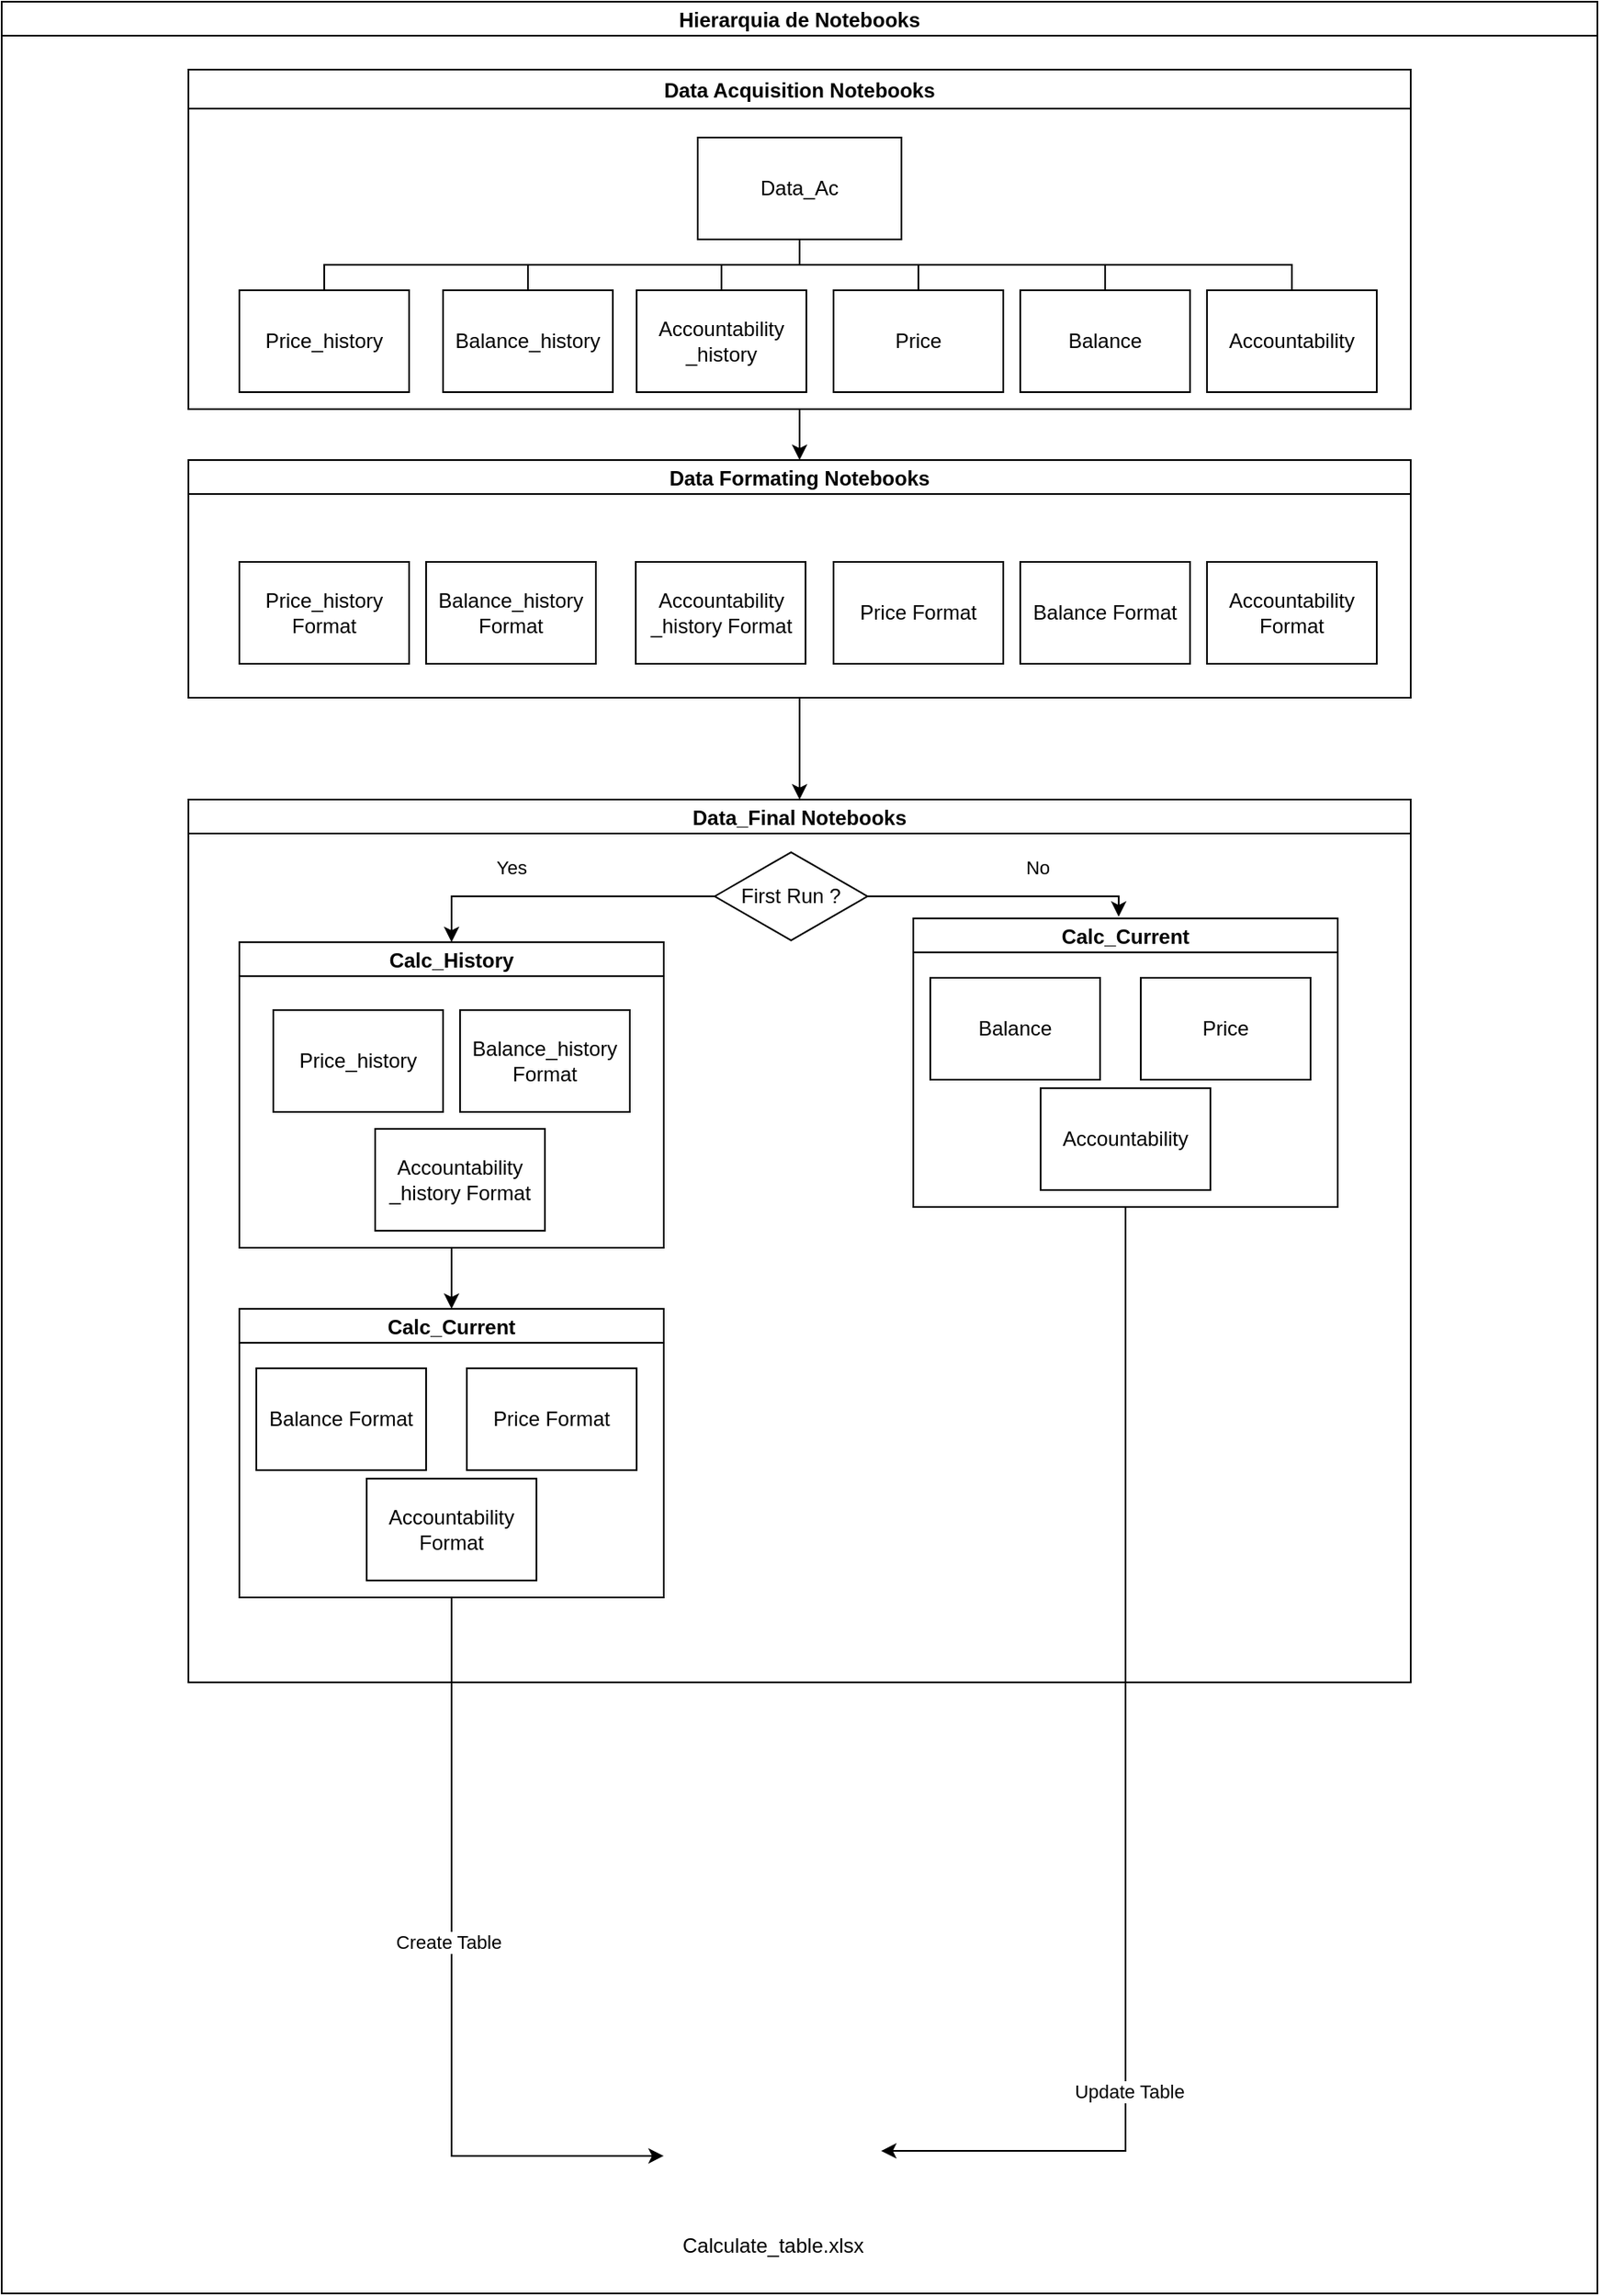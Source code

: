 <mxfile version="21.6.1" type="github">
  <diagram id="prtHgNgQTEPvFCAcTncT" name="Page-1">
    <mxGraphModel dx="1360" dy="811" grid="1" gridSize="10" guides="1" tooltips="1" connect="1" arrows="1" fold="1" page="1" pageScale="1" pageWidth="827" pageHeight="1169" math="0" shadow="0">
      <root>
        <mxCell id="0" />
        <mxCell id="1" parent="0" />
        <mxCell id="3Z4cpMTlICbvrC6FYX22-12" value="Hierarquia de Notebooks" style="swimlane;startSize=20;horizontal=1;containerType=tree;newEdgeStyle={&quot;edgeStyle&quot;:&quot;elbowEdgeStyle&quot;,&quot;startArrow&quot;:&quot;none&quot;,&quot;endArrow&quot;:&quot;none&quot;};" vertex="1" parent="1">
          <mxGeometry x="40" y="20" width="940" height="1350" as="geometry" />
        </mxCell>
        <mxCell id="3Z4cpMTlICbvrC6FYX22-38" style="edgeStyle=orthogonalEdgeStyle;rounded=0;orthogonalLoop=1;jettySize=auto;html=1;entryX=0.5;entryY=0;entryDx=0;entryDy=0;" edge="1" parent="3Z4cpMTlICbvrC6FYX22-12" source="3Z4cpMTlICbvrC6FYX22-18" target="3Z4cpMTlICbvrC6FYX22-21">
          <mxGeometry relative="1" as="geometry" />
        </mxCell>
        <mxCell id="3Z4cpMTlICbvrC6FYX22-18" value="Data Acquisition Notebooks" style="swimlane;" vertex="1" parent="3Z4cpMTlICbvrC6FYX22-12">
          <mxGeometry x="110" y="40" width="720" height="200" as="geometry" />
        </mxCell>
        <mxCell id="3Z4cpMTlICbvrC6FYX22-17" value="Accountability" style="whiteSpace=wrap;html=1;align=center;verticalAlign=middle;treeFolding=1;treeMoving=1;newEdgeStyle={&quot;edgeStyle&quot;:&quot;elbowEdgeStyle&quot;,&quot;startArrow&quot;:&quot;none&quot;,&quot;endArrow&quot;:&quot;none&quot;};" vertex="1" parent="3Z4cpMTlICbvrC6FYX22-18">
          <mxGeometry x="600" y="130" width="100" height="60" as="geometry" />
        </mxCell>
        <UserObject label="Data_Ac" treeRoot="1" id="3Z4cpMTlICbvrC6FYX22-15">
          <mxCell style="whiteSpace=wrap;html=1;align=center;treeFolding=1;treeMoving=1;newEdgeStyle={&quot;edgeStyle&quot;:&quot;elbowEdgeStyle&quot;,&quot;startArrow&quot;:&quot;none&quot;,&quot;endArrow&quot;:&quot;none&quot;};" vertex="1" parent="3Z4cpMTlICbvrC6FYX22-18">
            <mxGeometry x="300" y="40" width="120" height="60" as="geometry" />
          </mxCell>
        </UserObject>
        <mxCell id="3Z4cpMTlICbvrC6FYX22-14" value="" style="edgeStyle=elbowEdgeStyle;elbow=vertical;sourcePerimeterSpacing=0;targetPerimeterSpacing=0;startArrow=none;endArrow=none;rounded=0;curved=0;" edge="1" parent="3Z4cpMTlICbvrC6FYX22-18" source="3Z4cpMTlICbvrC6FYX22-15" target="3Z4cpMTlICbvrC6FYX22-17">
          <mxGeometry relative="1" as="geometry" />
        </mxCell>
        <mxCell id="3Z4cpMTlICbvrC6FYX22-16" value="Price_history" style="whiteSpace=wrap;html=1;align=center;verticalAlign=middle;treeFolding=1;treeMoving=1;newEdgeStyle={&quot;edgeStyle&quot;:&quot;elbowEdgeStyle&quot;,&quot;startArrow&quot;:&quot;none&quot;,&quot;endArrow&quot;:&quot;none&quot;};" vertex="1" parent="3Z4cpMTlICbvrC6FYX22-18">
          <mxGeometry x="30" y="130" width="100" height="60" as="geometry" />
        </mxCell>
        <mxCell id="3Z4cpMTlICbvrC6FYX22-13" value="" style="edgeStyle=elbowEdgeStyle;elbow=vertical;sourcePerimeterSpacing=0;targetPerimeterSpacing=0;startArrow=none;endArrow=none;rounded=0;curved=0;" edge="1" parent="3Z4cpMTlICbvrC6FYX22-18" source="3Z4cpMTlICbvrC6FYX22-15" target="3Z4cpMTlICbvrC6FYX22-16">
          <mxGeometry relative="1" as="geometry" />
        </mxCell>
        <mxCell id="3Z4cpMTlICbvrC6FYX22-19" value="Balance_history" style="whiteSpace=wrap;html=1;align=center;verticalAlign=middle;treeFolding=1;treeMoving=1;newEdgeStyle={&quot;edgeStyle&quot;:&quot;elbowEdgeStyle&quot;,&quot;startArrow&quot;:&quot;none&quot;,&quot;endArrow&quot;:&quot;none&quot;};" vertex="1" parent="3Z4cpMTlICbvrC6FYX22-18">
          <mxGeometry x="150" y="130" width="100" height="60" as="geometry" />
        </mxCell>
        <mxCell id="3Z4cpMTlICbvrC6FYX22-20" value="" style="edgeStyle=elbowEdgeStyle;elbow=vertical;sourcePerimeterSpacing=0;targetPerimeterSpacing=0;startArrow=none;endArrow=none;rounded=0;curved=0;entryX=0.5;entryY=0;entryDx=0;entryDy=0;exitX=0.5;exitY=1;exitDx=0;exitDy=0;" edge="1" parent="3Z4cpMTlICbvrC6FYX22-18" source="3Z4cpMTlICbvrC6FYX22-15" target="3Z4cpMTlICbvrC6FYX22-19">
          <mxGeometry relative="1" as="geometry">
            <mxPoint x="290" y="100" as="sourcePoint" />
            <mxPoint x="20" y="140" as="targetPoint" />
          </mxGeometry>
        </mxCell>
        <mxCell id="3Z4cpMTlICbvrC6FYX22-28" value="Accountability&lt;br&gt;_history" style="whiteSpace=wrap;html=1;align=center;verticalAlign=middle;treeFolding=1;treeMoving=1;newEdgeStyle={&quot;edgeStyle&quot;:&quot;elbowEdgeStyle&quot;,&quot;startArrow&quot;:&quot;none&quot;,&quot;endArrow&quot;:&quot;none&quot;};" vertex="1" parent="3Z4cpMTlICbvrC6FYX22-18">
          <mxGeometry x="264" y="130" width="100" height="60" as="geometry" />
        </mxCell>
        <mxCell id="3Z4cpMTlICbvrC6FYX22-31" value="Balance" style="whiteSpace=wrap;html=1;align=center;verticalAlign=middle;treeFolding=1;treeMoving=1;newEdgeStyle={&quot;edgeStyle&quot;:&quot;elbowEdgeStyle&quot;,&quot;startArrow&quot;:&quot;none&quot;,&quot;endArrow&quot;:&quot;none&quot;};" vertex="1" parent="3Z4cpMTlICbvrC6FYX22-18">
          <mxGeometry x="490" y="130" width="100" height="60" as="geometry" />
        </mxCell>
        <mxCell id="3Z4cpMTlICbvrC6FYX22-32" value="Price" style="whiteSpace=wrap;html=1;align=center;verticalAlign=middle;treeFolding=1;treeMoving=1;newEdgeStyle={&quot;edgeStyle&quot;:&quot;elbowEdgeStyle&quot;,&quot;startArrow&quot;:&quot;none&quot;,&quot;endArrow&quot;:&quot;none&quot;};" vertex="1" parent="3Z4cpMTlICbvrC6FYX22-18">
          <mxGeometry x="380" y="130" width="100" height="60" as="geometry" />
        </mxCell>
        <mxCell id="3Z4cpMTlICbvrC6FYX22-56" value="" style="edgeStyle=elbowEdgeStyle;elbow=vertical;sourcePerimeterSpacing=0;targetPerimeterSpacing=0;startArrow=none;endArrow=none;rounded=0;curved=0;entryX=0.5;entryY=0;entryDx=0;entryDy=0;exitX=0.5;exitY=1;exitDx=0;exitDy=0;" edge="1" parent="3Z4cpMTlICbvrC6FYX22-18" source="3Z4cpMTlICbvrC6FYX22-15" target="3Z4cpMTlICbvrC6FYX22-28">
          <mxGeometry relative="1" as="geometry">
            <mxPoint x="370" y="110" as="sourcePoint" />
            <mxPoint x="210" y="140" as="targetPoint" />
          </mxGeometry>
        </mxCell>
        <mxCell id="3Z4cpMTlICbvrC6FYX22-57" value="" style="edgeStyle=elbowEdgeStyle;elbow=vertical;sourcePerimeterSpacing=0;targetPerimeterSpacing=0;startArrow=none;endArrow=none;rounded=0;curved=0;entryX=0.5;entryY=0;entryDx=0;entryDy=0;" edge="1" parent="3Z4cpMTlICbvrC6FYX22-18" target="3Z4cpMTlICbvrC6FYX22-32">
          <mxGeometry relative="1" as="geometry">
            <mxPoint x="360" y="100" as="sourcePoint" />
            <mxPoint x="324" y="140" as="targetPoint" />
          </mxGeometry>
        </mxCell>
        <mxCell id="3Z4cpMTlICbvrC6FYX22-58" value="" style="edgeStyle=elbowEdgeStyle;elbow=vertical;sourcePerimeterSpacing=0;targetPerimeterSpacing=0;startArrow=none;endArrow=none;rounded=0;curved=0;entryX=0.5;entryY=0;entryDx=0;entryDy=0;exitX=0.5;exitY=1;exitDx=0;exitDy=0;" edge="1" parent="3Z4cpMTlICbvrC6FYX22-18" source="3Z4cpMTlICbvrC6FYX22-15" target="3Z4cpMTlICbvrC6FYX22-31">
          <mxGeometry relative="1" as="geometry">
            <mxPoint x="380" y="120" as="sourcePoint" />
            <mxPoint x="334" y="150" as="targetPoint" />
          </mxGeometry>
        </mxCell>
        <mxCell id="3Z4cpMTlICbvrC6FYX22-39" style="edgeStyle=orthogonalEdgeStyle;rounded=0;orthogonalLoop=1;jettySize=auto;html=1;" edge="1" parent="3Z4cpMTlICbvrC6FYX22-12" source="3Z4cpMTlICbvrC6FYX22-21">
          <mxGeometry relative="1" as="geometry">
            <mxPoint x="470" y="470" as="targetPoint" />
          </mxGeometry>
        </mxCell>
        <mxCell id="3Z4cpMTlICbvrC6FYX22-21" value="Data Formating Notebooks" style="swimlane;startSize=20;" vertex="1" parent="3Z4cpMTlICbvrC6FYX22-12">
          <mxGeometry x="110" y="270" width="720" height="140" as="geometry" />
        </mxCell>
        <mxCell id="3Z4cpMTlICbvrC6FYX22-25" value="Price_history&lt;br&gt;Format" style="whiteSpace=wrap;html=1;align=center;verticalAlign=middle;treeFolding=1;treeMoving=1;newEdgeStyle={&quot;edgeStyle&quot;:&quot;elbowEdgeStyle&quot;,&quot;startArrow&quot;:&quot;none&quot;,&quot;endArrow&quot;:&quot;none&quot;};" vertex="1" parent="3Z4cpMTlICbvrC6FYX22-21">
          <mxGeometry x="30" y="60" width="100" height="60" as="geometry" />
        </mxCell>
        <mxCell id="3Z4cpMTlICbvrC6FYX22-33" value="Balance_history&lt;br&gt;Format" style="whiteSpace=wrap;html=1;align=center;verticalAlign=middle;treeFolding=1;treeMoving=1;newEdgeStyle={&quot;edgeStyle&quot;:&quot;elbowEdgeStyle&quot;,&quot;startArrow&quot;:&quot;none&quot;,&quot;endArrow&quot;:&quot;none&quot;};" vertex="1" parent="3Z4cpMTlICbvrC6FYX22-21">
          <mxGeometry x="140" y="60" width="100" height="60" as="geometry" />
        </mxCell>
        <mxCell id="3Z4cpMTlICbvrC6FYX22-34" value="Accountability&lt;br&gt;_history Format" style="whiteSpace=wrap;html=1;align=center;verticalAlign=middle;treeFolding=1;treeMoving=1;newEdgeStyle={&quot;edgeStyle&quot;:&quot;elbowEdgeStyle&quot;,&quot;startArrow&quot;:&quot;none&quot;,&quot;endArrow&quot;:&quot;none&quot;};" vertex="1" parent="3Z4cpMTlICbvrC6FYX22-21">
          <mxGeometry x="263.5" y="60" width="100" height="60" as="geometry" />
        </mxCell>
        <mxCell id="3Z4cpMTlICbvrC6FYX22-35" value="Price Format" style="whiteSpace=wrap;html=1;align=center;verticalAlign=middle;treeFolding=1;treeMoving=1;newEdgeStyle={&quot;edgeStyle&quot;:&quot;elbowEdgeStyle&quot;,&quot;startArrow&quot;:&quot;none&quot;,&quot;endArrow&quot;:&quot;none&quot;};" vertex="1" parent="3Z4cpMTlICbvrC6FYX22-21">
          <mxGeometry x="380" y="60" width="100" height="60" as="geometry" />
        </mxCell>
        <mxCell id="3Z4cpMTlICbvrC6FYX22-36" value="Balance Format" style="whiteSpace=wrap;html=1;align=center;verticalAlign=middle;treeFolding=1;treeMoving=1;newEdgeStyle={&quot;edgeStyle&quot;:&quot;elbowEdgeStyle&quot;,&quot;startArrow&quot;:&quot;none&quot;,&quot;endArrow&quot;:&quot;none&quot;};" vertex="1" parent="3Z4cpMTlICbvrC6FYX22-21">
          <mxGeometry x="490" y="60" width="100" height="60" as="geometry" />
        </mxCell>
        <mxCell id="3Z4cpMTlICbvrC6FYX22-37" value="Accountability&lt;br&gt;Format" style="whiteSpace=wrap;html=1;align=center;verticalAlign=middle;treeFolding=1;treeMoving=1;newEdgeStyle={&quot;edgeStyle&quot;:&quot;elbowEdgeStyle&quot;,&quot;startArrow&quot;:&quot;none&quot;,&quot;endArrow&quot;:&quot;none&quot;};" vertex="1" parent="3Z4cpMTlICbvrC6FYX22-21">
          <mxGeometry x="600" y="60" width="100" height="60" as="geometry" />
        </mxCell>
        <mxCell id="3Z4cpMTlICbvrC6FYX22-40" value="Data_Final Notebooks" style="swimlane;startSize=20;" vertex="1" parent="3Z4cpMTlICbvrC6FYX22-12">
          <mxGeometry x="110" y="470" width="720" height="520" as="geometry" />
        </mxCell>
        <mxCell id="3Z4cpMTlICbvrC6FYX22-84" value="" style="edgeStyle=orthogonalEdgeStyle;rounded=0;orthogonalLoop=1;jettySize=auto;html=1;entryX=0.5;entryY=0;entryDx=0;entryDy=0;" edge="1" parent="3Z4cpMTlICbvrC6FYX22-40" source="3Z4cpMTlICbvrC6FYX22-47" target="3Z4cpMTlICbvrC6FYX22-66">
          <mxGeometry relative="1" as="geometry" />
        </mxCell>
        <mxCell id="3Z4cpMTlICbvrC6FYX22-47" value="Calc_History" style="swimlane;startSize=20;" vertex="1" parent="3Z4cpMTlICbvrC6FYX22-40">
          <mxGeometry x="30" y="84" width="250" height="180" as="geometry" />
        </mxCell>
        <mxCell id="3Z4cpMTlICbvrC6FYX22-48" value="Price_history" style="whiteSpace=wrap;html=1;align=center;verticalAlign=middle;treeFolding=1;treeMoving=1;newEdgeStyle={&quot;edgeStyle&quot;:&quot;elbowEdgeStyle&quot;,&quot;startArrow&quot;:&quot;none&quot;,&quot;endArrow&quot;:&quot;none&quot;};" vertex="1" parent="3Z4cpMTlICbvrC6FYX22-47">
          <mxGeometry x="20" y="40" width="100" height="60" as="geometry" />
        </mxCell>
        <mxCell id="3Z4cpMTlICbvrC6FYX22-49" value="Balance_history&lt;br&gt;Format" style="whiteSpace=wrap;html=1;align=center;verticalAlign=middle;treeFolding=1;treeMoving=1;newEdgeStyle={&quot;edgeStyle&quot;:&quot;elbowEdgeStyle&quot;,&quot;startArrow&quot;:&quot;none&quot;,&quot;endArrow&quot;:&quot;none&quot;};" vertex="1" parent="3Z4cpMTlICbvrC6FYX22-47">
          <mxGeometry x="130" y="40" width="100" height="60" as="geometry" />
        </mxCell>
        <mxCell id="3Z4cpMTlICbvrC6FYX22-50" value="Accountability&lt;br&gt;_history Format" style="whiteSpace=wrap;html=1;align=center;verticalAlign=middle;treeFolding=1;treeMoving=1;newEdgeStyle={&quot;edgeStyle&quot;:&quot;elbowEdgeStyle&quot;,&quot;startArrow&quot;:&quot;none&quot;,&quot;endArrow&quot;:&quot;none&quot;};" vertex="1" parent="3Z4cpMTlICbvrC6FYX22-47">
          <mxGeometry x="80" y="110" width="100" height="60" as="geometry" />
        </mxCell>
        <mxCell id="3Z4cpMTlICbvrC6FYX22-66" value="Calc_Current" style="swimlane;startSize=20;" vertex="1" parent="3Z4cpMTlICbvrC6FYX22-40">
          <mxGeometry x="30" y="300" width="250" height="170" as="geometry" />
        </mxCell>
        <mxCell id="3Z4cpMTlICbvrC6FYX22-45" value="Balance Format" style="whiteSpace=wrap;html=1;align=center;verticalAlign=middle;treeFolding=1;treeMoving=1;newEdgeStyle={&quot;edgeStyle&quot;:&quot;elbowEdgeStyle&quot;,&quot;startArrow&quot;:&quot;none&quot;,&quot;endArrow&quot;:&quot;none&quot;};" vertex="1" parent="3Z4cpMTlICbvrC6FYX22-66">
          <mxGeometry x="10" y="35" width="100" height="60" as="geometry" />
        </mxCell>
        <mxCell id="3Z4cpMTlICbvrC6FYX22-44" value="Price Format" style="whiteSpace=wrap;html=1;align=center;verticalAlign=middle;treeFolding=1;treeMoving=1;newEdgeStyle={&quot;edgeStyle&quot;:&quot;elbowEdgeStyle&quot;,&quot;startArrow&quot;:&quot;none&quot;,&quot;endArrow&quot;:&quot;none&quot;};" vertex="1" parent="3Z4cpMTlICbvrC6FYX22-66">
          <mxGeometry x="134" y="35" width="100" height="60" as="geometry" />
        </mxCell>
        <mxCell id="3Z4cpMTlICbvrC6FYX22-46" value="Accountability&lt;br&gt;Format" style="whiteSpace=wrap;html=1;align=center;verticalAlign=middle;treeFolding=1;treeMoving=1;newEdgeStyle={&quot;edgeStyle&quot;:&quot;elbowEdgeStyle&quot;,&quot;startArrow&quot;:&quot;none&quot;,&quot;endArrow&quot;:&quot;none&quot;};" vertex="1" parent="3Z4cpMTlICbvrC6FYX22-66">
          <mxGeometry x="75" y="100" width="100" height="60" as="geometry" />
        </mxCell>
        <mxCell id="3Z4cpMTlICbvrC6FYX22-82" style="edgeStyle=orthogonalEdgeStyle;rounded=0;orthogonalLoop=1;jettySize=auto;html=1;entryX=0.5;entryY=0;entryDx=0;entryDy=0;" edge="1" parent="3Z4cpMTlICbvrC6FYX22-40" source="3Z4cpMTlICbvrC6FYX22-81" target="3Z4cpMTlICbvrC6FYX22-47">
          <mxGeometry relative="1" as="geometry" />
        </mxCell>
        <mxCell id="3Z4cpMTlICbvrC6FYX22-83" value="Yes" style="edgeLabel;html=1;align=center;verticalAlign=middle;resizable=0;points=[];" vertex="1" connectable="0" parent="3Z4cpMTlICbvrC6FYX22-82">
          <mxGeometry x="0.308" y="-2" relative="1" as="geometry">
            <mxPoint x="-1" y="-15" as="offset" />
          </mxGeometry>
        </mxCell>
        <mxCell id="3Z4cpMTlICbvrC6FYX22-90" style="edgeStyle=orthogonalEdgeStyle;rounded=0;orthogonalLoop=1;jettySize=auto;html=1;entryX=0.533;entryY=0.019;entryDx=0;entryDy=0;entryPerimeter=0;" edge="1" parent="3Z4cpMTlICbvrC6FYX22-40" source="3Z4cpMTlICbvrC6FYX22-81">
          <mxGeometry relative="1" as="geometry">
            <mxPoint x="547.97" y="69.026" as="targetPoint" />
            <Array as="points">
              <mxPoint x="548" y="57" />
            </Array>
          </mxGeometry>
        </mxCell>
        <mxCell id="3Z4cpMTlICbvrC6FYX22-91" value="No" style="edgeLabel;html=1;align=center;verticalAlign=middle;resizable=0;points=[];" vertex="1" connectable="0" parent="3Z4cpMTlICbvrC6FYX22-90">
          <mxGeometry x="-0.25" y="1" relative="1" as="geometry">
            <mxPoint x="40" y="-16" as="offset" />
          </mxGeometry>
        </mxCell>
        <mxCell id="3Z4cpMTlICbvrC6FYX22-81" value="First Run ?" style="html=1;whiteSpace=wrap;aspect=fixed;shape=isoRectangle;" vertex="1" parent="3Z4cpMTlICbvrC6FYX22-40">
          <mxGeometry x="310" y="30" width="90" height="54" as="geometry" />
        </mxCell>
        <mxCell id="3Z4cpMTlICbvrC6FYX22-85" value="Calc_Current" style="swimlane;startSize=20;" vertex="1" parent="3Z4cpMTlICbvrC6FYX22-40">
          <mxGeometry x="427" y="70" width="250" height="170" as="geometry" />
        </mxCell>
        <mxCell id="3Z4cpMTlICbvrC6FYX22-86" value="Balance" style="whiteSpace=wrap;html=1;align=center;verticalAlign=middle;treeFolding=1;treeMoving=1;newEdgeStyle={&quot;edgeStyle&quot;:&quot;elbowEdgeStyle&quot;,&quot;startArrow&quot;:&quot;none&quot;,&quot;endArrow&quot;:&quot;none&quot;};" vertex="1" parent="3Z4cpMTlICbvrC6FYX22-85">
          <mxGeometry x="10" y="35" width="100" height="60" as="geometry" />
        </mxCell>
        <mxCell id="3Z4cpMTlICbvrC6FYX22-87" value="Price" style="whiteSpace=wrap;html=1;align=center;verticalAlign=middle;treeFolding=1;treeMoving=1;newEdgeStyle={&quot;edgeStyle&quot;:&quot;elbowEdgeStyle&quot;,&quot;startArrow&quot;:&quot;none&quot;,&quot;endArrow&quot;:&quot;none&quot;};" vertex="1" parent="3Z4cpMTlICbvrC6FYX22-85">
          <mxGeometry x="134" y="35" width="100" height="60" as="geometry" />
        </mxCell>
        <mxCell id="3Z4cpMTlICbvrC6FYX22-88" value="Accountability&lt;br&gt;" style="whiteSpace=wrap;html=1;align=center;verticalAlign=middle;treeFolding=1;treeMoving=1;newEdgeStyle={&quot;edgeStyle&quot;:&quot;elbowEdgeStyle&quot;,&quot;startArrow&quot;:&quot;none&quot;,&quot;endArrow&quot;:&quot;none&quot;};" vertex="1" parent="3Z4cpMTlICbvrC6FYX22-85">
          <mxGeometry x="75" y="100" width="100" height="60" as="geometry" />
        </mxCell>
        <mxCell id="3Z4cpMTlICbvrC6FYX22-109" value="Calculate_table.xlsx&lt;br&gt;" style="shape=image;html=1;verticalAlign=top;verticalLabelPosition=bottom;labelBackgroundColor=#ffffff;imageAspect=0;aspect=fixed;image=https://cdn3.iconfinder.com/data/icons/document-icons-2/30/647702-excel-128.png" vertex="1" parent="3Z4cpMTlICbvrC6FYX22-12">
          <mxGeometry x="390" y="1180" width="128" height="128" as="geometry" />
        </mxCell>
        <mxCell id="3Z4cpMTlICbvrC6FYX22-95" style="edgeStyle=orthogonalEdgeStyle;rounded=0;orthogonalLoop=1;jettySize=auto;html=1;entryX=0;entryY=0.695;entryDx=0;entryDy=0;exitX=0.5;exitY=1;exitDx=0;exitDy=0;entryPerimeter=0;" edge="1" parent="3Z4cpMTlICbvrC6FYX22-12" source="3Z4cpMTlICbvrC6FYX22-66" target="3Z4cpMTlICbvrC6FYX22-109">
          <mxGeometry relative="1" as="geometry">
            <mxPoint x="329" y="1300" as="targetPoint" />
            <mxPoint x="140" y="1060" as="sourcePoint" />
          </mxGeometry>
        </mxCell>
        <mxCell id="3Z4cpMTlICbvrC6FYX22-111" value="Create Table" style="edgeLabel;html=1;align=center;verticalAlign=middle;resizable=0;points=[];" vertex="1" connectable="0" parent="3Z4cpMTlICbvrC6FYX22-95">
          <mxGeometry x="-0.105" y="-2" relative="1" as="geometry">
            <mxPoint as="offset" />
          </mxGeometry>
        </mxCell>
        <mxCell id="3Z4cpMTlICbvrC6FYX22-114" style="edgeStyle=orthogonalEdgeStyle;rounded=0;orthogonalLoop=1;jettySize=auto;html=1;entryX=1;entryY=0.672;entryDx=0;entryDy=0;entryPerimeter=0;exitX=0.5;exitY=1;exitDx=0;exitDy=0;" edge="1" parent="3Z4cpMTlICbvrC6FYX22-12" source="3Z4cpMTlICbvrC6FYX22-85" target="3Z4cpMTlICbvrC6FYX22-109">
          <mxGeometry relative="1" as="geometry">
            <mxPoint x="767.02" y="770" as="sourcePoint" />
            <mxPoint x="556.972" y="1356.024" as="targetPoint" />
          </mxGeometry>
        </mxCell>
        <mxCell id="3Z4cpMTlICbvrC6FYX22-115" value="Update Table" style="edgeLabel;html=1;align=center;verticalAlign=middle;resizable=0;points=[];" vertex="1" connectable="0" parent="3Z4cpMTlICbvrC6FYX22-114">
          <mxGeometry x="0.487" y="2" relative="1" as="geometry">
            <mxPoint as="offset" />
          </mxGeometry>
        </mxCell>
      </root>
    </mxGraphModel>
  </diagram>
</mxfile>
